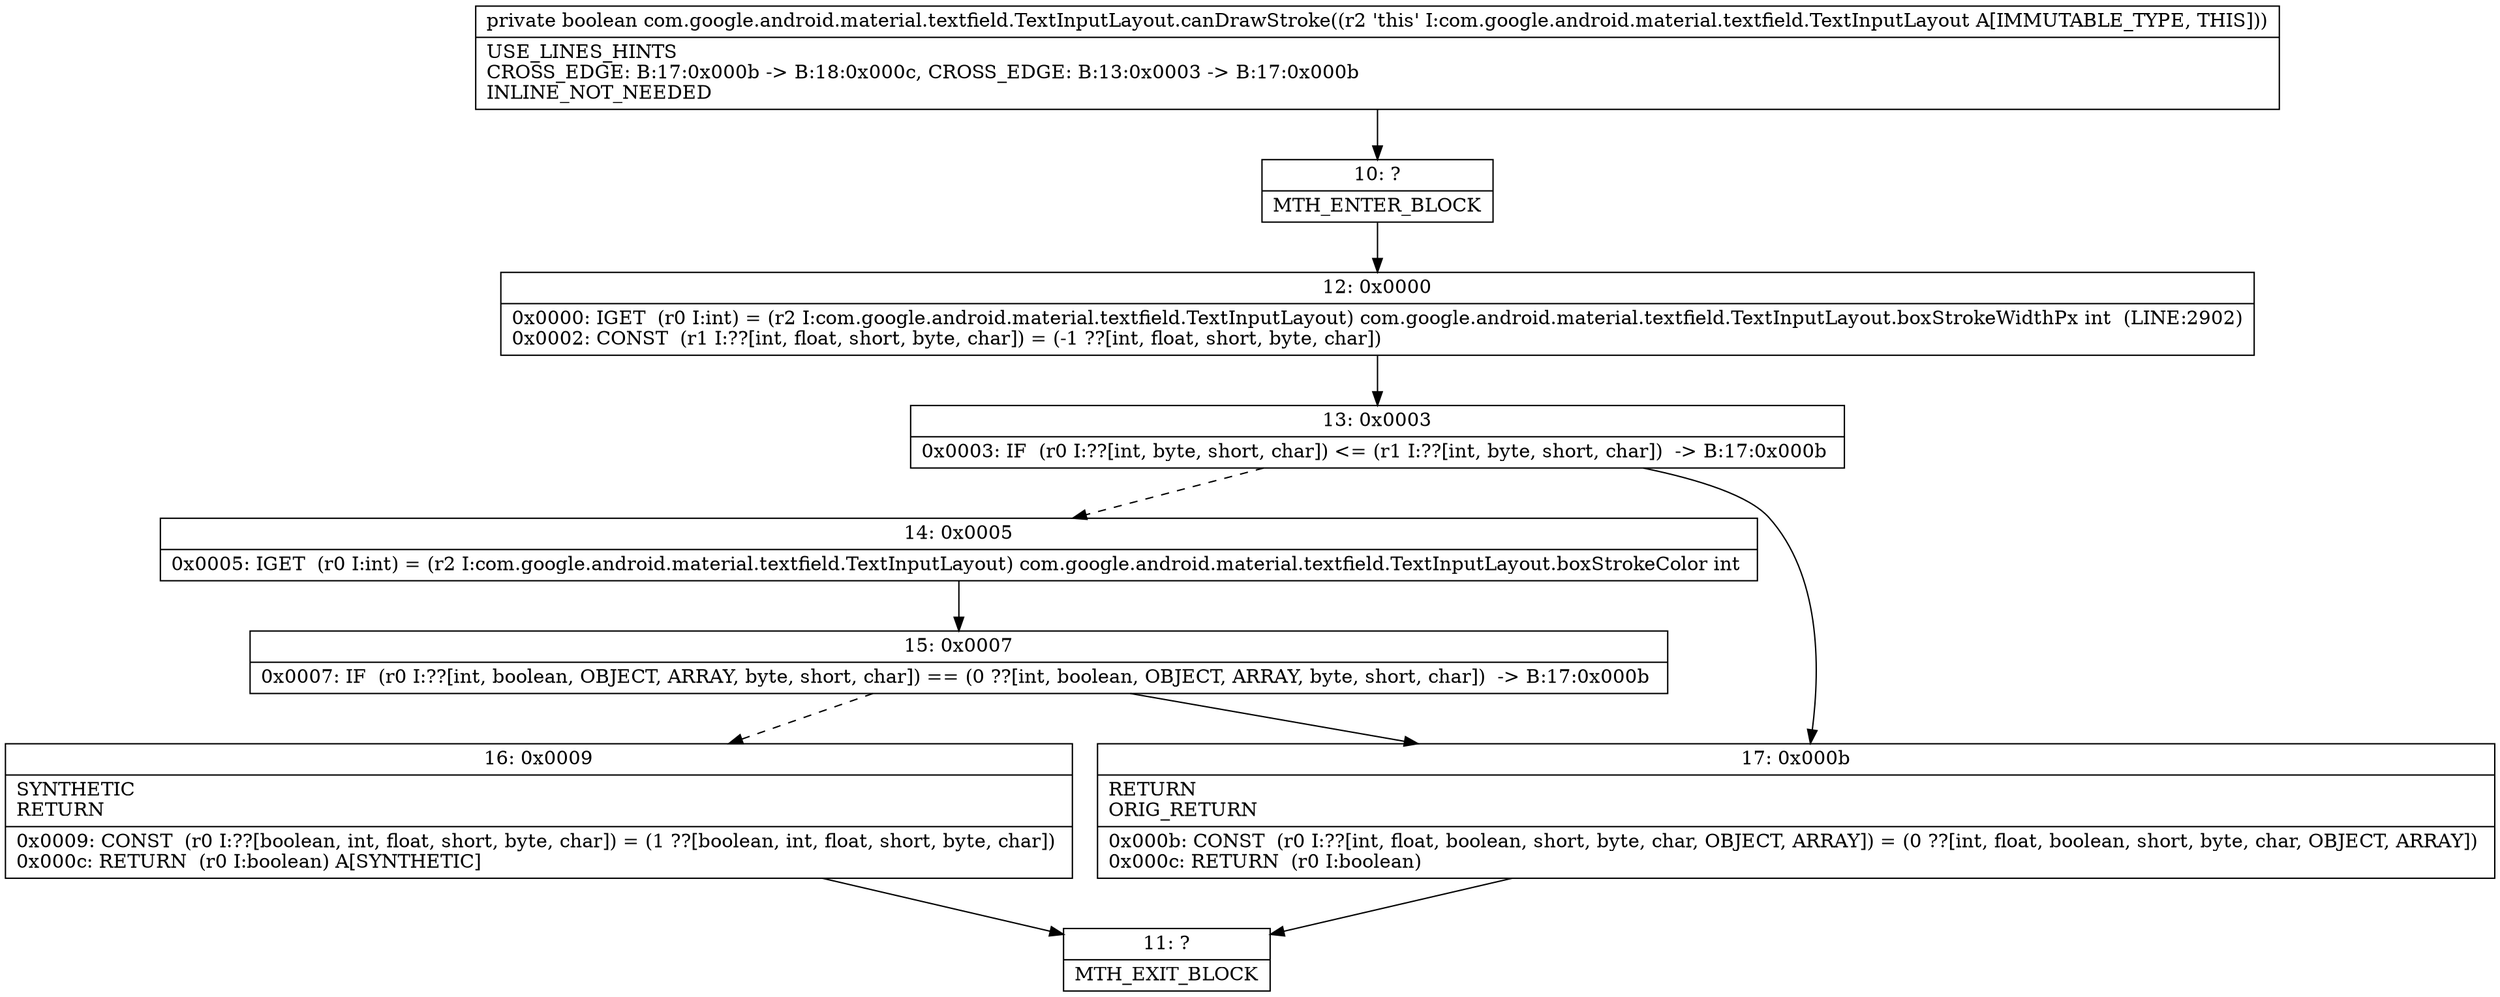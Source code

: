 digraph "CFG forcom.google.android.material.textfield.TextInputLayout.canDrawStroke()Z" {
Node_10 [shape=record,label="{10\:\ ?|MTH_ENTER_BLOCK\l}"];
Node_12 [shape=record,label="{12\:\ 0x0000|0x0000: IGET  (r0 I:int) = (r2 I:com.google.android.material.textfield.TextInputLayout) com.google.android.material.textfield.TextInputLayout.boxStrokeWidthPx int  (LINE:2902)\l0x0002: CONST  (r1 I:??[int, float, short, byte, char]) = (\-1 ??[int, float, short, byte, char]) \l}"];
Node_13 [shape=record,label="{13\:\ 0x0003|0x0003: IF  (r0 I:??[int, byte, short, char]) \<= (r1 I:??[int, byte, short, char])  \-\> B:17:0x000b \l}"];
Node_14 [shape=record,label="{14\:\ 0x0005|0x0005: IGET  (r0 I:int) = (r2 I:com.google.android.material.textfield.TextInputLayout) com.google.android.material.textfield.TextInputLayout.boxStrokeColor int \l}"];
Node_15 [shape=record,label="{15\:\ 0x0007|0x0007: IF  (r0 I:??[int, boolean, OBJECT, ARRAY, byte, short, char]) == (0 ??[int, boolean, OBJECT, ARRAY, byte, short, char])  \-\> B:17:0x000b \l}"];
Node_16 [shape=record,label="{16\:\ 0x0009|SYNTHETIC\lRETURN\l|0x0009: CONST  (r0 I:??[boolean, int, float, short, byte, char]) = (1 ??[boolean, int, float, short, byte, char]) \l0x000c: RETURN  (r0 I:boolean) A[SYNTHETIC]\l}"];
Node_11 [shape=record,label="{11\:\ ?|MTH_EXIT_BLOCK\l}"];
Node_17 [shape=record,label="{17\:\ 0x000b|RETURN\lORIG_RETURN\l|0x000b: CONST  (r0 I:??[int, float, boolean, short, byte, char, OBJECT, ARRAY]) = (0 ??[int, float, boolean, short, byte, char, OBJECT, ARRAY]) \l0x000c: RETURN  (r0 I:boolean) \l}"];
MethodNode[shape=record,label="{private boolean com.google.android.material.textfield.TextInputLayout.canDrawStroke((r2 'this' I:com.google.android.material.textfield.TextInputLayout A[IMMUTABLE_TYPE, THIS]))  | USE_LINES_HINTS\lCROSS_EDGE: B:17:0x000b \-\> B:18:0x000c, CROSS_EDGE: B:13:0x0003 \-\> B:17:0x000b\lINLINE_NOT_NEEDED\l}"];
MethodNode -> Node_10;Node_10 -> Node_12;
Node_12 -> Node_13;
Node_13 -> Node_14[style=dashed];
Node_13 -> Node_17;
Node_14 -> Node_15;
Node_15 -> Node_16[style=dashed];
Node_15 -> Node_17;
Node_16 -> Node_11;
Node_17 -> Node_11;
}

